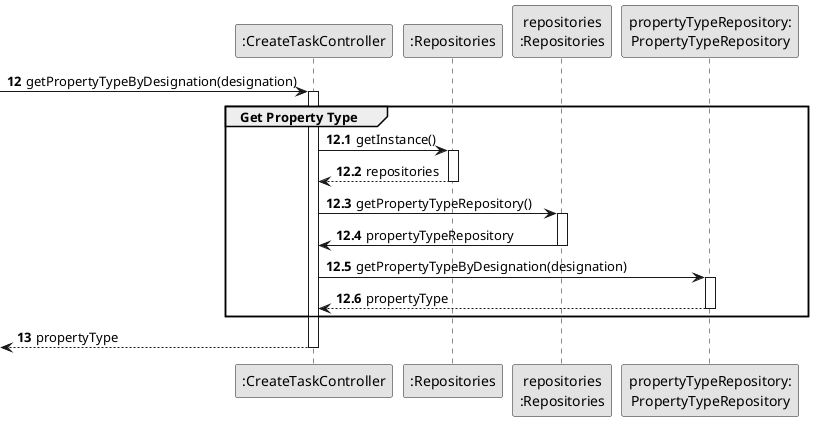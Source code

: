 @startuml
skinparam monochrome true
skinparam packageStyle rectangle
skinparam shadowing false

participant ":CreateTaskController" as CTRL
participant ":Repositories" as RepositorySingleton
participant "repositories\n:Repositories" as PLAT
participant "propertyTypeRepository:\nPropertyTypeRepository" as PropertyTypeRepository

autonumber 12
-> CTRL : getPropertyTypeByDesignation(designation)

autonumber 12.1

activate CTRL
    group Get Property Type
        CTRL -> RepositorySingleton : getInstance()
        activate RepositorySingleton

            RepositorySingleton --> CTRL: repositories
        deactivate RepositorySingleton

        CTRL -> PLAT : getPropertyTypeRepository()
        activate PLAT

            PLAT -> CTRL : propertyTypeRepository
        deactivate PLAT

        CTRL -> PropertyTypeRepository : getPropertyTypeByDesignation(designation)
        activate PropertyTypeRepository

        PropertyTypeRepository --> CTRL : propertyType
        deactivate PropertyTypeRepository

    end group

    autonumber 13
    <-- CTRL : propertyType

deactivate CTRL


@enduml